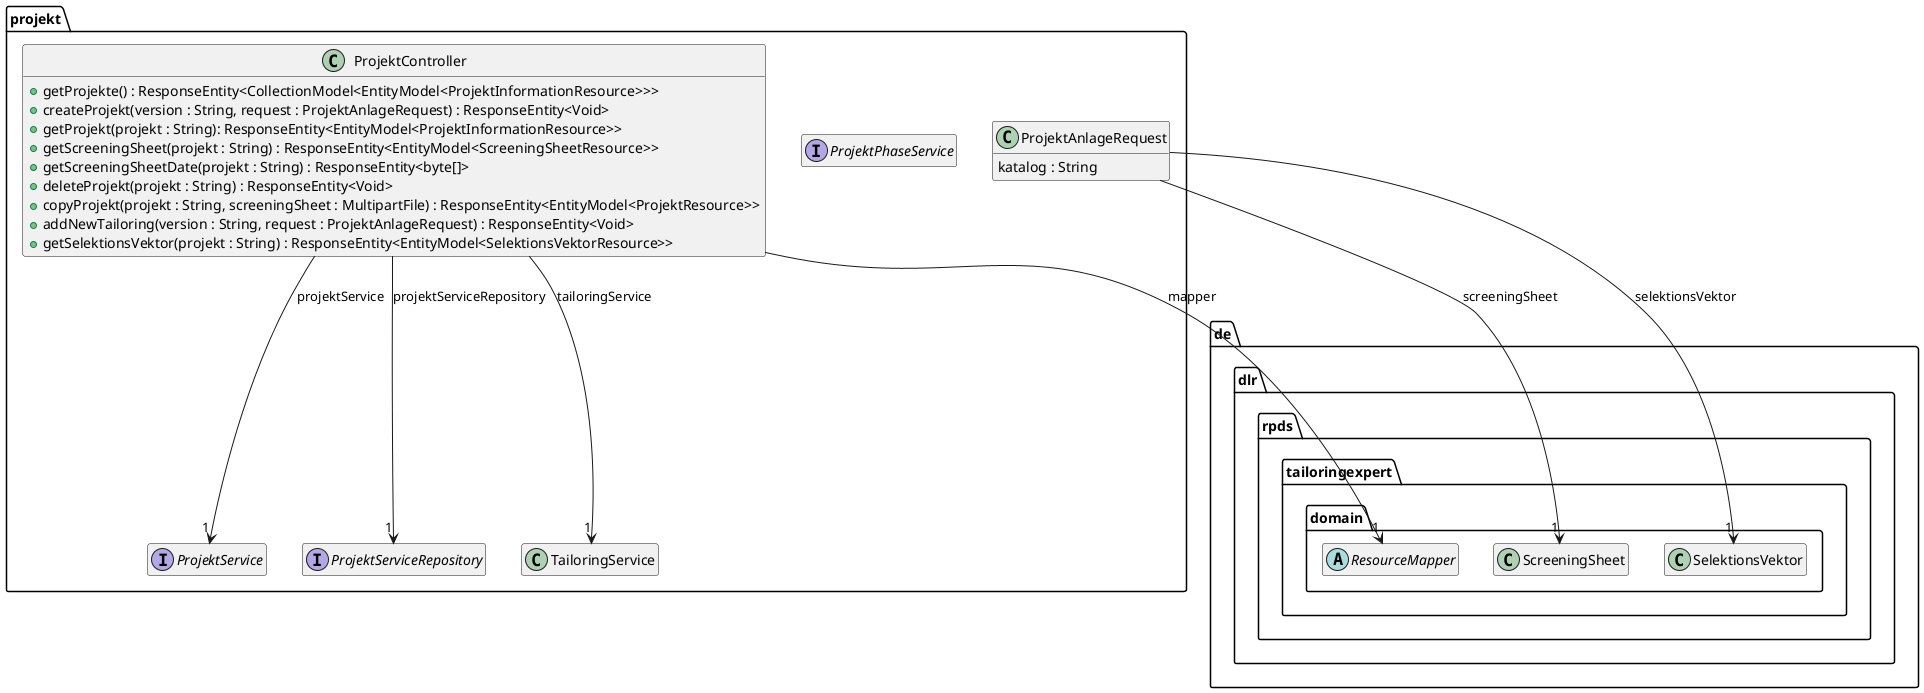 @startuml Ebene3.png
hide empty members

package de.dlr.rpds.tailoringexpert {
    package domain {
        abstract class ResourceMapper
        class ScreeningSheet
        class SelektionsVektor
    }
}

package projekt {
    interface ProjektService {
    }

    interface ProjektPhaseService {
    }

    interface ProjektServiceRepository {
    }

    class ProjektAnlageRequest {
        katalog : String
    }
    ProjektAnlageRequest -> "1" ScreeningSheet : screeningSheet
    ProjektAnlageRequest -> "1" SelektionsVektor : selektionsVektor

    class ProjektController {
        +getProjekte() : ResponseEntity<CollectionModel<EntityModel<ProjektInformationResource>>>
        +createProjekt(version : String, request : ProjektAnlageRequest) : ResponseEntity<Void>
        +getProjekt(projekt : String): ResponseEntity<EntityModel<ProjektInformationResource>>
        +getScreeningSheet(projekt : String) : ResponseEntity<EntityModel<ScreeningSheetResource>>
        +getScreeningSheetDate(projekt : String) : ResponseEntity<byte[]>
        +deleteProjekt(projekt : String) : ResponseEntity<Void>
        +copyProjekt(projekt : String, screeningSheet : MultipartFile) : ResponseEntity<EntityModel<ProjektResource>>
        +addNewTailoring(version : String, request : ProjektAnlageRequest) : ResponseEntity<Void>
        +getSelektionsVektor(projekt : String) : ResponseEntity<EntityModel<SelektionsVektorResource>>
    }
    ProjektController --> "1" ResourceMapper : mapper
    ProjektController --> "1" ProjektService : projektService
    ProjektController --> "1" ProjektServiceRepository : projektServiceRepository
    ProjektController --> "1" TailoringService : tailoringService

}
@enduml
